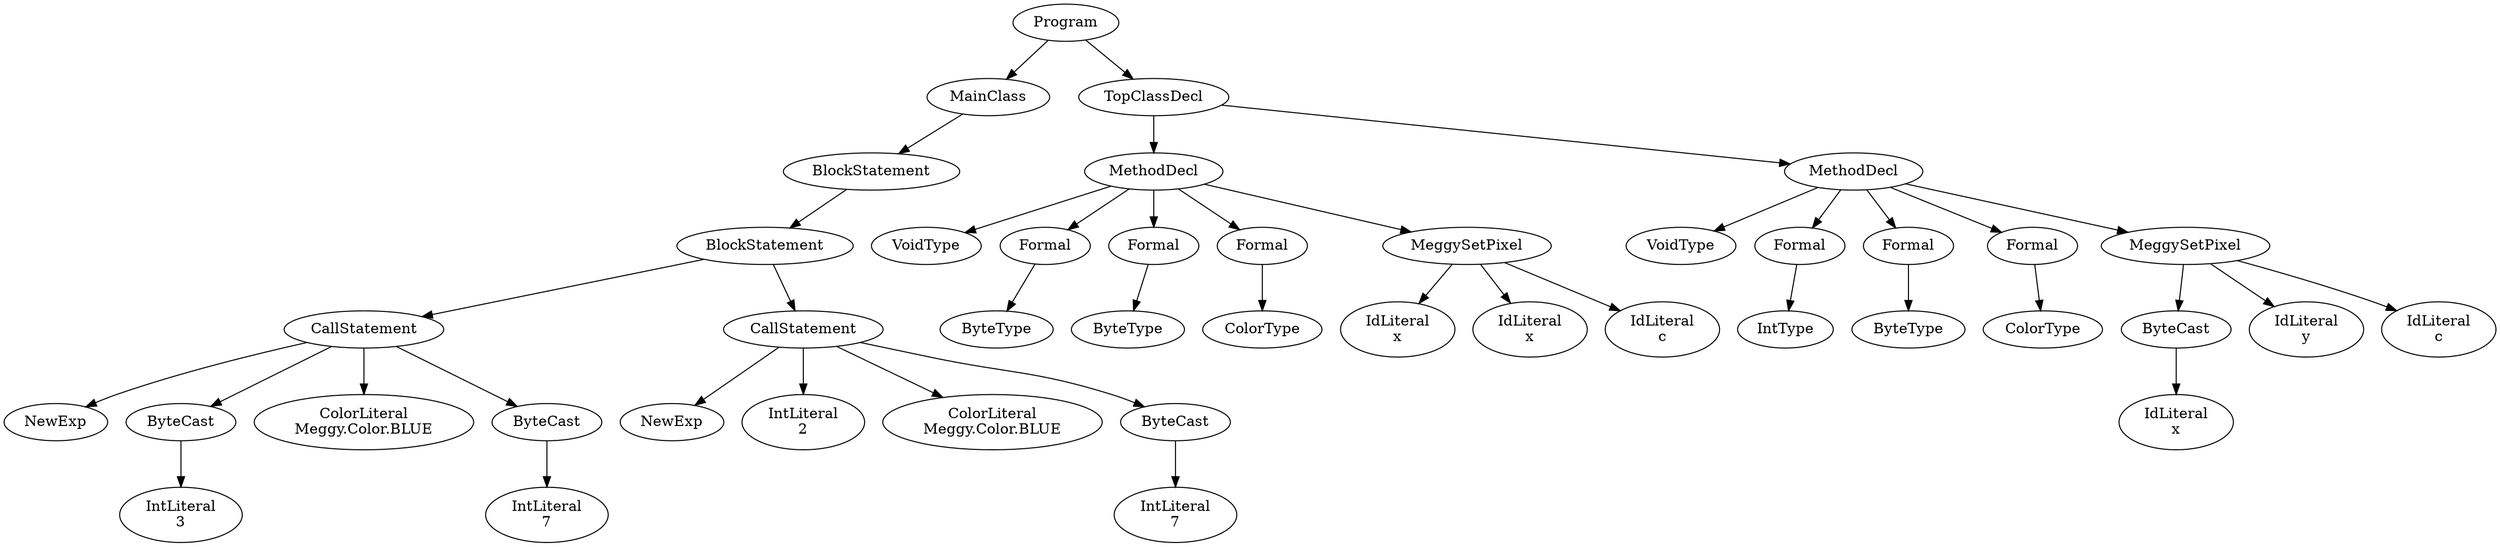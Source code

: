 digraph ASTGraph {
0 [ label="Program" ];
1 [ label="MainClass" ];
0 -> 1
2 [ label="BlockStatement" ];
1 -> 2
3 [ label="BlockStatement" ];
2 -> 3
4 [ label="CallStatement" ];
3 -> 4
5 [ label="NewExp" ];
4 -> 5
6 [ label="ByteCast" ];
4 -> 6
7 [ label="IntLiteral\n3" ];
6 -> 7
8 [ label="ColorLiteral\nMeggy.Color.BLUE" ];
4 -> 8
9 [ label="ByteCast" ];
4 -> 9
10 [ label="IntLiteral\n7" ];
9 -> 10
11 [ label="CallStatement" ];
3 -> 11
12 [ label="NewExp" ];
11 -> 12
13 [ label="IntLiteral\n2" ];
11 -> 13
14 [ label="ColorLiteral\nMeggy.Color.BLUE" ];
11 -> 14
15 [ label="ByteCast" ];
11 -> 15
16 [ label="IntLiteral\n7" ];
15 -> 16
17 [ label="TopClassDecl" ];
0 -> 17
18 [ label="MethodDecl" ];
17 -> 18
19 [ label="VoidType" ];
18 -> 19
20 [ label="Formal" ];
18 -> 20
21 [ label="ByteType" ];
20 -> 21
22 [ label="Formal" ];
18 -> 22
23 [ label="ByteType" ];
22 -> 23
24 [ label="Formal" ];
18 -> 24
25 [ label="ColorType" ];
24 -> 25
26 [ label="MeggySetPixel" ];
18 -> 26
27 [ label="IdLiteral\nx" ];
26 -> 27
28 [ label="IdLiteral\nx" ];
26 -> 28
29 [ label="IdLiteral\nc" ];
26 -> 29
30 [ label="MethodDecl" ];
17 -> 30
31 [ label="VoidType" ];
30 -> 31
32 [ label="Formal" ];
30 -> 32
33 [ label="IntType" ];
32 -> 33
34 [ label="Formal" ];
30 -> 34
35 [ label="ByteType" ];
34 -> 35
36 [ label="Formal" ];
30 -> 36
37 [ label="ColorType" ];
36 -> 37
38 [ label="MeggySetPixel" ];
30 -> 38
39 [ label="ByteCast" ];
38 -> 39
40 [ label="IdLiteral\nx" ];
39 -> 40
41 [ label="IdLiteral\ny" ];
38 -> 41
42 [ label="IdLiteral\nc" ];
38 -> 42
}
